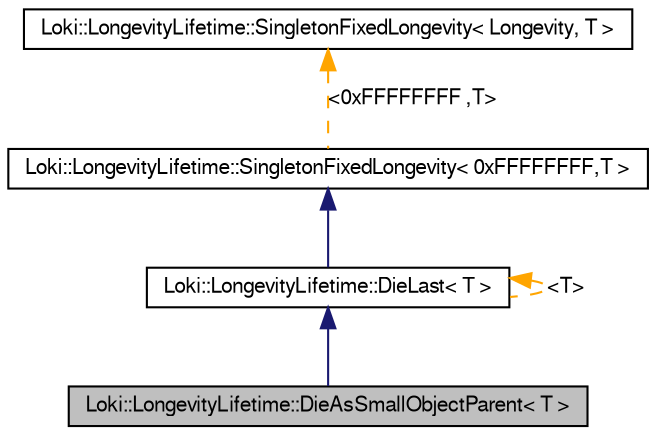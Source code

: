 digraph G
{
  bgcolor="transparent";
  edge [fontname="FreeSans",fontsize="10",labelfontname="FreeSans",labelfontsize="10"];
  node [fontname="FreeSans",fontsize="10",shape=record];
  Node1 [label="Loki::LongevityLifetime::DieAsSmallObjectParent\< T \>",height=0.2,width=0.4,color="black", fillcolor="grey75", style="filled" fontcolor="black"];
  Node2 -> Node1 [dir=back,color="midnightblue",fontsize="10",style="solid",fontname="FreeSans"];
  Node2 [label="Loki::LongevityLifetime::DieLast\< T \>",height=0.2,width=0.4,color="black",URL="$a00049.html"];
  Node3 -> Node2 [dir=back,color="midnightblue",fontsize="10",style="solid",fontname="FreeSans"];
  Node3 [label="Loki::LongevityLifetime::SingletonFixedLongevity\< 0xFFFFFFFF,T \>",height=0.2,width=0.4,color="black",URL="$a00123.html"];
  Node4 -> Node3 [dir=back,color="orange",fontsize="10",style="dashed",label="\<0xFFFFFFFF ,T\>",fontname="FreeSans"];
  Node4 [label="Loki::LongevityLifetime::SingletonFixedLongevity\< Longevity, T \>",height=0.2,width=0.4,color="black",URL="$a00123.html"];
  Node2 -> Node2 [dir=back,color="orange",fontsize="10",style="dashed",label="\<T\>",fontname="FreeSans"];
}

